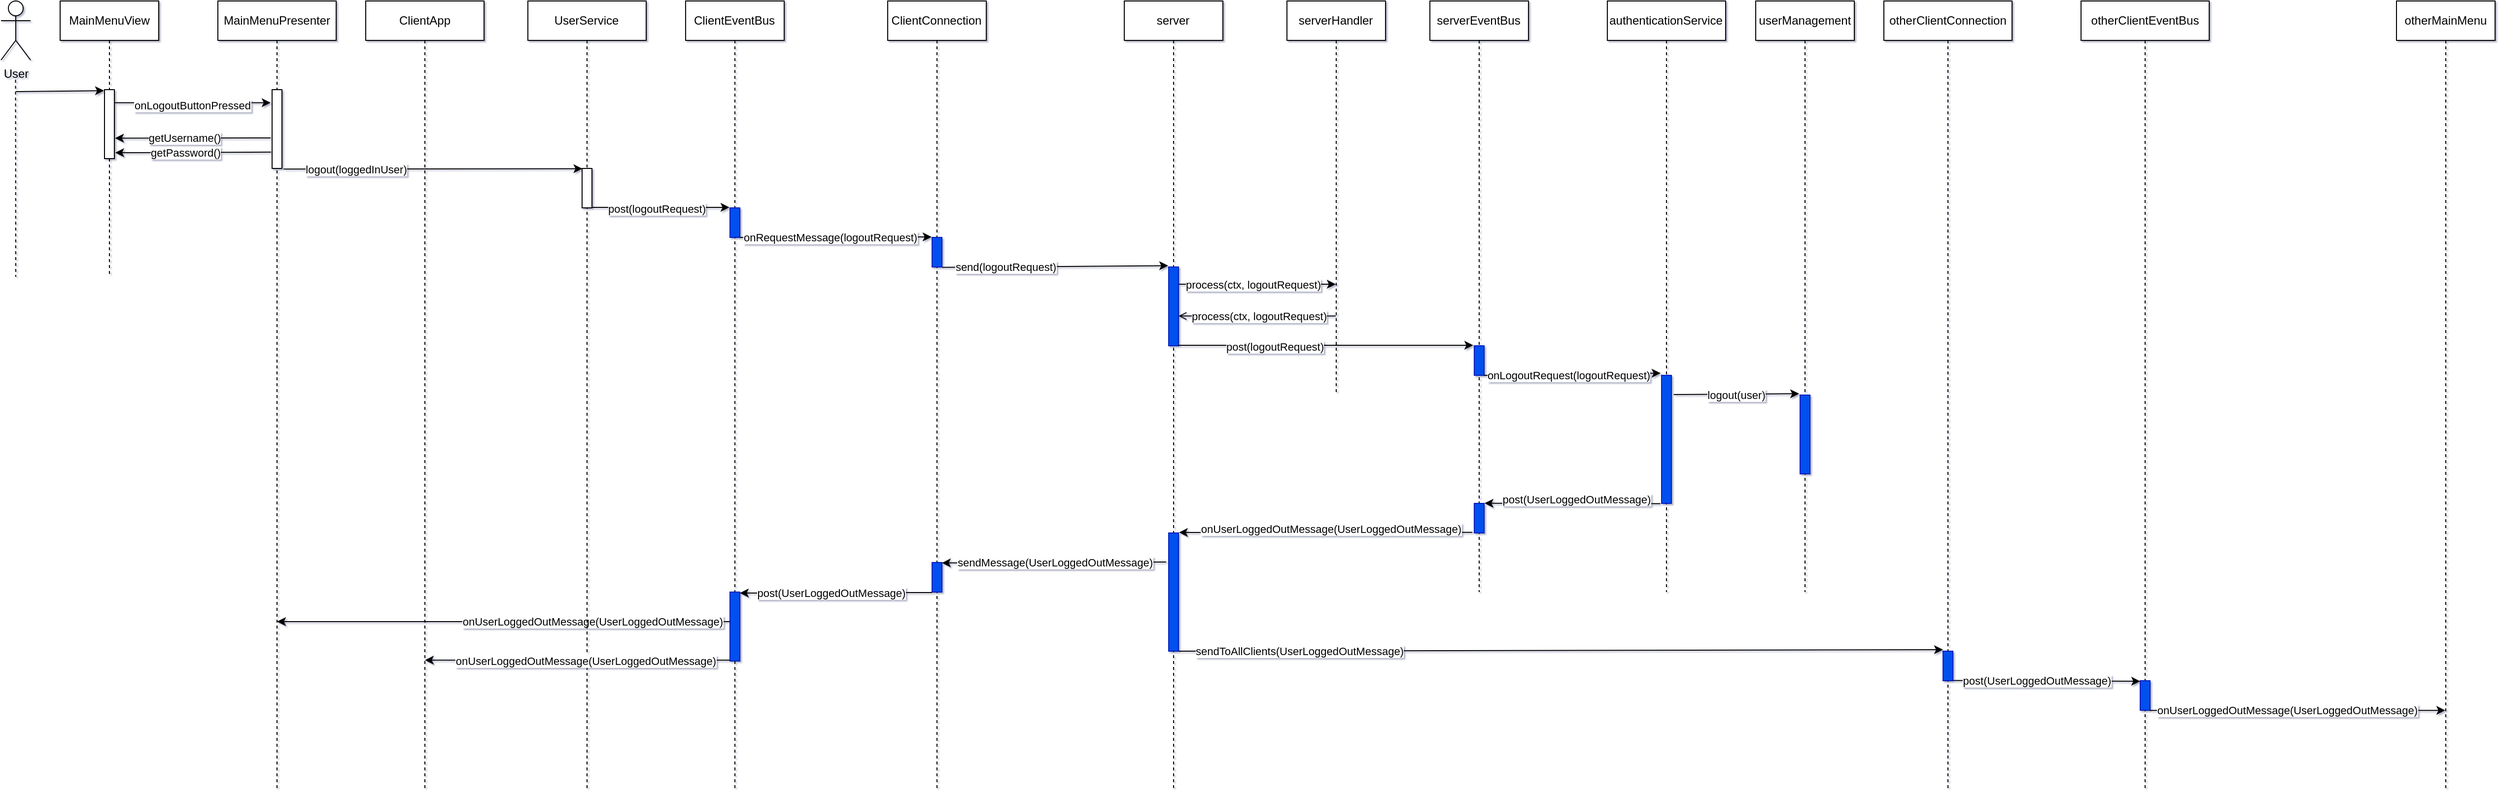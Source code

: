 <mxfile>
    <diagram id="Cefqmx0Oj_4-pc0AHTQd" name="Page-1">
        <mxGraphModel dx="2595" dy="670" grid="1" gridSize="10" guides="1" tooltips="1" connect="1" arrows="1" fold="1" page="1" pageScale="1" pageWidth="850" pageHeight="1100" math="0" shadow="1">
            <root>
                <mxCell id="0"/>
                <mxCell id="1" parent="0"/>
                <mxCell id="2" value="MainMenuPresenter" style="shape=umlLifeline;perimeter=lifelinePerimeter;whiteSpace=wrap;html=1;container=1;collapsible=0;recursiveResize=0;outlineConnect=0;rounded=0;" parent="1" vertex="1">
                    <mxGeometry x="230" y="80" width="120" height="800" as="geometry"/>
                </mxCell>
                <mxCell id="3" value="" style="html=1;points=[];perimeter=orthogonalPerimeter;rounded=0;" parent="2" vertex="1">
                    <mxGeometry x="55" y="90" width="10" height="80" as="geometry"/>
                </mxCell>
                <mxCell id="4" value="MainMenuView" style="shape=umlLifeline;perimeter=lifelinePerimeter;whiteSpace=wrap;html=1;container=1;collapsible=0;recursiveResize=0;outlineConnect=0;rounded=0;" parent="1" vertex="1">
                    <mxGeometry x="70" y="80" width="100" height="280" as="geometry"/>
                </mxCell>
                <mxCell id="5" value="" style="html=1;points=[];perimeter=orthogonalPerimeter;rounded=0;" parent="4" vertex="1">
                    <mxGeometry x="45" y="90" width="10" height="70" as="geometry"/>
                </mxCell>
                <mxCell id="6" value="ClientConnection" style="shape=umlLifeline;perimeter=lifelinePerimeter;whiteSpace=wrap;html=1;container=1;collapsible=0;recursiveResize=0;outlineConnect=0;rounded=0;" parent="1" vertex="1">
                    <mxGeometry x="909.47" y="80" width="100" height="800" as="geometry"/>
                </mxCell>
                <mxCell id="50" value="" style="html=1;points=[];perimeter=orthogonalPerimeter;fillColor=#0050ef;fontColor=#ffffff;strokeColor=#001DBC;rounded=0;" parent="6" vertex="1">
                    <mxGeometry x="45" y="240" width="10" height="30" as="geometry"/>
                </mxCell>
                <mxCell id="86" value="" style="html=1;points=[];perimeter=orthogonalPerimeter;fillColor=#0050ef;fontColor=#ffffff;strokeColor=#001DBC;rounded=0;" parent="6" vertex="1">
                    <mxGeometry x="45" y="570" width="10" height="30" as="geometry"/>
                </mxCell>
                <mxCell id="8" value="ClientEventBus" style="shape=umlLifeline;perimeter=lifelinePerimeter;whiteSpace=wrap;html=1;container=1;collapsible=0;recursiveResize=0;outlineConnect=0;rounded=0;" parent="1" vertex="1">
                    <mxGeometry x="704.47" y="80" width="100" height="800" as="geometry"/>
                </mxCell>
                <mxCell id="9" value="" style="html=1;points=[];perimeter=orthogonalPerimeter;fillColor=#0050ef;fontColor=#ffffff;strokeColor=#001DBC;rounded=0;" parent="8" vertex="1">
                    <mxGeometry x="45" y="210" width="10" height="30" as="geometry"/>
                </mxCell>
                <mxCell id="89" value="" style="html=1;points=[];perimeter=orthogonalPerimeter;fillColor=#0050ef;fontColor=#ffffff;strokeColor=#001DBC;rounded=0;" parent="8" vertex="1">
                    <mxGeometry x="45" y="600" width="10" height="70" as="geometry"/>
                </mxCell>
                <mxCell id="90" style="edgeStyle=none;html=1;endArrow=classic;endFill=1;exitX=0.03;exitY=1.018;exitDx=0;exitDy=0;exitPerimeter=0;rounded=0;" parent="8" source="86" edge="1">
                    <mxGeometry relative="1" as="geometry">
                        <mxPoint x="255" y="601" as="sourcePoint"/>
                        <mxPoint x="55" y="601" as="targetPoint"/>
                        <Array as="points">
                            <mxPoint x="180.05" y="600.48"/>
                        </Array>
                    </mxGeometry>
                </mxCell>
                <mxCell id="91" value="post(UserLoggedOutMessage)" style="edgeLabel;html=1;align=center;verticalAlign=middle;resizable=0;points=[];rounded=0;" parent="90" vertex="1" connectable="0">
                    <mxGeometry x="-0.387" y="-2" relative="1" as="geometry">
                        <mxPoint x="-43" y="2" as="offset"/>
                    </mxGeometry>
                </mxCell>
                <mxCell id="92" style="edgeStyle=none;html=1;endArrow=classic;endFill=1;exitX=0.03;exitY=1.018;exitDx=0;exitDy=0;exitPerimeter=0;rounded=0;" parent="8" target="2" edge="1">
                    <mxGeometry relative="1" as="geometry">
                        <mxPoint x="45.0" y="630.06" as="sourcePoint"/>
                        <mxPoint x="-75" y="631" as="targetPoint"/>
                        <Array as="points">
                            <mxPoint x="-25.25" y="630"/>
                        </Array>
                    </mxGeometry>
                </mxCell>
                <mxCell id="93" value="onUserLoggedOutMessage(UserLoggedOutMessage)" style="edgeLabel;html=1;align=center;verticalAlign=middle;resizable=0;points=[];rounded=0;" parent="92" vertex="1" connectable="0">
                    <mxGeometry x="-0.387" y="-2" relative="1" as="geometry">
                        <mxPoint x="1" y="2" as="offset"/>
                    </mxGeometry>
                </mxCell>
                <mxCell id="10" value="serverHandler" style="shape=umlLifeline;perimeter=lifelinePerimeter;whiteSpace=wrap;html=1;container=1;collapsible=0;recursiveResize=0;outlineConnect=0;rounded=0;" parent="1" vertex="1">
                    <mxGeometry x="1314.47" y="80" width="100" height="400" as="geometry"/>
                </mxCell>
                <mxCell id="59" style="edgeStyle=none;html=1;endArrow=open;endFill=0;rounded=0;" parent="10" source="10" edge="1">
                    <mxGeometry relative="1" as="geometry">
                        <mxPoint x="45" y="320" as="sourcePoint"/>
                        <mxPoint x="-109.996" y="319.76" as="targetPoint"/>
                    </mxGeometry>
                </mxCell>
                <mxCell id="60" value="process(ctx, logoutRequest)" style="edgeLabel;html=1;align=center;verticalAlign=middle;resizable=0;points=[];rounded=0;" parent="59" vertex="1" connectable="0">
                    <mxGeometry x="-0.387" y="-2" relative="1" as="geometry">
                        <mxPoint x="-29" y="2" as="offset"/>
                    </mxGeometry>
                </mxCell>
                <mxCell id="12" value="server" style="shape=umlLifeline;perimeter=lifelinePerimeter;whiteSpace=wrap;html=1;container=1;collapsible=0;recursiveResize=0;outlineConnect=0;rounded=0;" parent="1" vertex="1">
                    <mxGeometry x="1149.47" y="80" width="100" height="800" as="geometry"/>
                </mxCell>
                <mxCell id="53" value="" style="html=1;points=[];perimeter=orthogonalPerimeter;fillColor=#0050ef;fontColor=#ffffff;strokeColor=#001DBC;rounded=0;" parent="12" vertex="1">
                    <mxGeometry x="45" y="270" width="10" height="80" as="geometry"/>
                </mxCell>
                <mxCell id="83" value="" style="html=1;points=[];perimeter=orthogonalPerimeter;fillColor=#0050ef;fontColor=#ffffff;strokeColor=#001DBC;rounded=0;" parent="12" vertex="1">
                    <mxGeometry x="45" y="540" width="10" height="120" as="geometry"/>
                </mxCell>
                <mxCell id="14" value="&lt;span&gt;authenticationService&lt;/span&gt;" style="shape=umlLifeline;perimeter=lifelinePerimeter;whiteSpace=wrap;html=1;container=1;collapsible=0;recursiveResize=0;outlineConnect=0;rounded=0;" parent="1" vertex="1">
                    <mxGeometry x="1639.47" y="80" width="120" height="600" as="geometry"/>
                </mxCell>
                <mxCell id="66" value="" style="html=1;points=[];perimeter=orthogonalPerimeter;fillColor=#0050ef;fontColor=#ffffff;strokeColor=#001DBC;rounded=0;" parent="14" vertex="1">
                    <mxGeometry x="55" y="380" width="10" height="130" as="geometry"/>
                </mxCell>
                <mxCell id="16" value="serverEventBus" style="shape=umlLifeline;perimeter=lifelinePerimeter;whiteSpace=wrap;html=1;container=1;collapsible=0;recursiveResize=0;outlineConnect=0;rounded=0;" parent="1" vertex="1">
                    <mxGeometry x="1459.47" y="80" width="100" height="600" as="geometry"/>
                </mxCell>
                <mxCell id="63" value="" style="html=1;points=[];perimeter=orthogonalPerimeter;fillColor=#0050ef;fontColor=#ffffff;strokeColor=#001DBC;rounded=0;" parent="16" vertex="1">
                    <mxGeometry x="45" y="350" width="10" height="30" as="geometry"/>
                </mxCell>
                <mxCell id="80" value="" style="html=1;points=[];perimeter=orthogonalPerimeter;fillColor=#0050ef;fontColor=#ffffff;strokeColor=#001DBC;rounded=0;" parent="16" vertex="1">
                    <mxGeometry x="45" y="510" width="10" height="30" as="geometry"/>
                </mxCell>
                <mxCell id="38" value="" style="edgeStyle=none;html=1;dashed=1;endArrow=none;endFill=0;rounded=0;" parent="1" edge="1">
                    <mxGeometry relative="1" as="geometry">
                        <mxPoint x="24.76" y="160" as="sourcePoint"/>
                        <mxPoint x="25" y="360" as="targetPoint"/>
                    </mxGeometry>
                </mxCell>
                <mxCell id="39" style="edgeStyle=none;html=1;endArrow=classic;endFill=1;entryX=-0.052;entryY=0.015;entryDx=0;entryDy=0;entryPerimeter=0;rounded=0;" parent="1" target="5" edge="1">
                    <mxGeometry relative="1" as="geometry">
                        <mxPoint x="25" y="172" as="sourcePoint"/>
                    </mxGeometry>
                </mxCell>
                <mxCell id="19" value="User" style="shape=umlActor;verticalLabelPosition=bottom;verticalAlign=top;html=1;rounded=0;" parent="1" vertex="1">
                    <mxGeometry x="10" y="80" width="30" height="60" as="geometry"/>
                </mxCell>
                <mxCell id="22" value="otherClientConnection" style="shape=umlLifeline;perimeter=lifelinePerimeter;whiteSpace=wrap;html=1;container=1;collapsible=0;recursiveResize=0;outlineConnect=0;rounded=0;" parent="1" vertex="1">
                    <mxGeometry x="1920" y="80" width="130" height="800" as="geometry"/>
                </mxCell>
                <mxCell id="97" value="" style="html=1;points=[];perimeter=orthogonalPerimeter;fillColor=#0050ef;fontColor=#ffffff;strokeColor=#001DBC;rounded=0;" parent="22" vertex="1">
                    <mxGeometry x="60" y="660" width="10" height="30" as="geometry"/>
                </mxCell>
                <mxCell id="24" value="otherClientEventBus" style="shape=umlLifeline;perimeter=lifelinePerimeter;whiteSpace=wrap;html=1;container=1;collapsible=0;recursiveResize=0;outlineConnect=0;rounded=0;" parent="1" vertex="1">
                    <mxGeometry x="2120" y="80" width="130" height="800" as="geometry"/>
                </mxCell>
                <mxCell id="102" value="" style="html=1;points=[];perimeter=orthogonalPerimeter;fillColor=#0050ef;fontColor=#ffffff;strokeColor=#001DBC;rounded=0;" parent="24" vertex="1">
                    <mxGeometry x="60" y="690" width="10" height="30" as="geometry"/>
                </mxCell>
                <mxCell id="26" value="otherMainMenu" style="shape=umlLifeline;perimeter=lifelinePerimeter;whiteSpace=wrap;html=1;container=1;collapsible=0;recursiveResize=0;outlineConnect=0;rounded=0;" parent="1" vertex="1">
                    <mxGeometry x="2440" y="80" width="100" height="800" as="geometry"/>
                </mxCell>
                <mxCell id="41" style="edgeStyle=none;html=1;endArrow=classic;endFill=1;entryX=-0.148;entryY=0.166;entryDx=0;entryDy=0;entryPerimeter=0;rounded=0;" parent="1" source="5" target="3" edge="1">
                    <mxGeometry relative="1" as="geometry">
                        <mxPoint x="120" y="190" as="sourcePoint"/>
                        <mxPoint x="280" y="190" as="targetPoint"/>
                    </mxGeometry>
                </mxCell>
                <mxCell id="42" value="onLogoutButtonPressed" style="edgeLabel;html=1;align=center;verticalAlign=middle;resizable=0;points=[];rounded=0;" parent="41" vertex="1" connectable="0">
                    <mxGeometry x="-0.387" y="-2" relative="1" as="geometry">
                        <mxPoint x="30" as="offset"/>
                    </mxGeometry>
                </mxCell>
                <mxCell id="43" style="edgeStyle=none;html=1;endArrow=classic;endFill=1;entryX=1.067;entryY=0.703;entryDx=0;entryDy=0;entryPerimeter=0;rounded=0;exitX=-0.133;exitY=0.613;exitDx=0;exitDy=0;exitPerimeter=0;" parent="1" source="3" target="5" edge="1">
                    <mxGeometry relative="1" as="geometry">
                        <mxPoint x="280" y="219" as="sourcePoint"/>
                        <mxPoint x="259.48" y="280.0" as="targetPoint"/>
                    </mxGeometry>
                </mxCell>
                <mxCell id="44" value="getUsername()" style="edgeLabel;html=1;align=center;verticalAlign=middle;resizable=0;points=[];rounded=0;" parent="43" vertex="1" connectable="0">
                    <mxGeometry x="0.105" relative="1" as="geometry">
                        <mxPoint as="offset"/>
                    </mxGeometry>
                </mxCell>
                <mxCell id="45" style="edgeStyle=none;html=1;endArrow=classic;endFill=1;entryX=1.09;entryY=0.914;entryDx=0;entryDy=0;entryPerimeter=0;rounded=0;exitX=-0.1;exitY=0.792;exitDx=0;exitDy=0;exitPerimeter=0;" parent="1" source="3" target="5" edge="1">
                    <mxGeometry relative="1" as="geometry">
                        <mxPoint x="290" y="234" as="sourcePoint"/>
                        <mxPoint x="130.0" y="260" as="targetPoint"/>
                        <Array as="points"/>
                    </mxGeometry>
                </mxCell>
                <mxCell id="46" value="getPassword()" style="edgeLabel;html=1;align=center;verticalAlign=middle;resizable=0;points=[];rounded=0;" parent="45" vertex="1" connectable="0">
                    <mxGeometry x="0.105" relative="1" as="geometry">
                        <mxPoint as="offset"/>
                    </mxGeometry>
                </mxCell>
                <mxCell id="51" style="edgeStyle=none;html=1;endArrow=classic;endFill=1;entryX=-0.052;entryY=-0.017;entryDx=0;entryDy=0;entryPerimeter=0;exitX=1.019;exitY=0.998;exitDx=0;exitDy=0;exitPerimeter=0;rounded=0;" parent="1" source="9" target="50" edge="1">
                    <mxGeometry relative="1" as="geometry">
                        <mxPoint x="759.47" y="320.03" as="sourcePoint"/>
                        <mxPoint x="499.47" y="320.51" as="targetPoint"/>
                    </mxGeometry>
                </mxCell>
                <mxCell id="52" value="onRequestMessage(logoutRequest)" style="edgeLabel;html=1;align=center;verticalAlign=middle;resizable=0;points=[];rounded=0;" parent="51" vertex="1" connectable="0">
                    <mxGeometry x="-0.387" y="-2" relative="1" as="geometry">
                        <mxPoint x="32" y="-2" as="offset"/>
                    </mxGeometry>
                </mxCell>
                <mxCell id="54" style="edgeStyle=none;html=1;endArrow=classic;endFill=1;entryX=-0.052;entryY=-0.017;entryDx=0;entryDy=0;entryPerimeter=0;exitX=1.043;exitY=1.014;exitDx=0;exitDy=0;exitPerimeter=0;rounded=0;" parent="1" source="50" target="53" edge="1">
                    <mxGeometry relative="1" as="geometry">
                        <mxPoint x="919.47" y="340.45" as="sourcePoint"/>
                        <mxPoint x="651.95" y="341.02" as="targetPoint"/>
                    </mxGeometry>
                </mxCell>
                <mxCell id="55" value="send(logoutRequest)" style="edgeLabel;html=1;align=center;verticalAlign=middle;resizable=0;points=[];rounded=0;" parent="54" vertex="1" connectable="0">
                    <mxGeometry x="-0.387" y="-2" relative="1" as="geometry">
                        <mxPoint x="-6" y="-2" as="offset"/>
                    </mxGeometry>
                </mxCell>
                <mxCell id="57" style="edgeStyle=none;html=1;endArrow=classic;endFill=1;exitX=1.043;exitY=0.219;exitDx=0;exitDy=0;exitPerimeter=0;rounded=0;" parent="1" source="53" target="10" edge="1">
                    <mxGeometry relative="1" as="geometry">
                        <mxPoint x="1209.47" y="380.93" as="sourcePoint"/>
                        <mxPoint x="1358.95" y="379.49" as="targetPoint"/>
                    </mxGeometry>
                </mxCell>
                <mxCell id="58" value="process(ctx, logoutRequest)" style="edgeLabel;html=1;align=center;verticalAlign=middle;resizable=0;points=[];rounded=0;" parent="57" vertex="1" connectable="0">
                    <mxGeometry x="-0.387" y="-2" relative="1" as="geometry">
                        <mxPoint x="26" y="-2" as="offset"/>
                    </mxGeometry>
                </mxCell>
                <mxCell id="61" style="edgeStyle=none;html=1;endArrow=classic;endFill=1;exitX=0.995;exitY=0.993;exitDx=0;exitDy=0;exitPerimeter=0;entryX=-0.1;entryY=-0.017;entryDx=0;entryDy=0;entryPerimeter=0;rounded=0;" parent="1" source="53" target="63" edge="1">
                    <mxGeometry relative="1" as="geometry">
                        <mxPoint x="1204.47" y="432.12" as="sourcePoint"/>
                        <mxPoint x="1489.47" y="429" as="targetPoint"/>
                    </mxGeometry>
                </mxCell>
                <mxCell id="62" value="post(logoutRequest)" style="edgeLabel;html=1;align=center;verticalAlign=middle;resizable=0;points=[];rounded=0;" parent="61" vertex="1" connectable="0">
                    <mxGeometry x="-0.387" y="-2" relative="1" as="geometry">
                        <mxPoint x="6" y="-1" as="offset"/>
                    </mxGeometry>
                </mxCell>
                <mxCell id="67" style="edgeStyle=none;html=1;endArrow=classic;endFill=1;exitX=0.995;exitY=0.998;exitDx=0;exitDy=0;exitPerimeter=0;entryX=-0.1;entryY=-0.017;entryDx=0;entryDy=0;entryPerimeter=0;rounded=0;" parent="1" source="63" target="66" edge="1">
                    <mxGeometry relative="1" as="geometry">
                        <mxPoint x="1309.47" y="510" as="sourcePoint"/>
                        <mxPoint x="1594.52" y="509.56" as="targetPoint"/>
                    </mxGeometry>
                </mxCell>
                <mxCell id="68" value="onLogoutRequest(logoutRequest)" style="edgeLabel;html=1;align=center;verticalAlign=middle;resizable=0;points=[];rounded=0;" parent="67" vertex="1" connectable="0">
                    <mxGeometry x="-0.387" y="-2" relative="1" as="geometry">
                        <mxPoint x="30" y="-2" as="offset"/>
                    </mxGeometry>
                </mxCell>
                <mxCell id="69" value="userManagement" style="shape=umlLifeline;perimeter=lifelinePerimeter;whiteSpace=wrap;html=1;container=1;collapsible=0;recursiveResize=0;outlineConnect=0;rounded=0;" parent="1" vertex="1">
                    <mxGeometry x="1790" y="80" width="100" height="600" as="geometry"/>
                </mxCell>
                <mxCell id="70" value="" style="html=1;points=[];perimeter=orthogonalPerimeter;fillColor=#0050ef;fontColor=#ffffff;strokeColor=#001DBC;rounded=0;" parent="69" vertex="1">
                    <mxGeometry x="45" y="400" width="10" height="80" as="geometry"/>
                </mxCell>
                <mxCell id="71" style="edgeStyle=none;html=1;endArrow=classic;endFill=1;entryX=-0.1;entryY=-0.017;entryDx=0;entryDy=0;entryPerimeter=0;exitX=1.233;exitY=0.15;exitDx=0;exitDy=0;exitPerimeter=0;rounded=0;" parent="1" source="66" target="70" edge="1">
                    <mxGeometry relative="1" as="geometry">
                        <mxPoint x="1689.47" y="479" as="sourcePoint"/>
                        <mxPoint x="1789.57" y="530.92" as="targetPoint"/>
                    </mxGeometry>
                </mxCell>
                <mxCell id="72" value="logout(user)" style="edgeLabel;html=1;align=center;verticalAlign=middle;resizable=0;points=[];rounded=0;" parent="71" vertex="1" connectable="0">
                    <mxGeometry x="-0.387" y="-2" relative="1" as="geometry">
                        <mxPoint x="24" y="-1" as="offset"/>
                    </mxGeometry>
                </mxCell>
                <mxCell id="81" style="edgeStyle=none;html=1;endArrow=classic;endFill=1;entryX=1.042;entryY=-0.004;entryDx=0;entryDy=0;entryPerimeter=0;exitX=-0.112;exitY=1.002;exitDx=0;exitDy=0;exitPerimeter=0;rounded=0;" parent="1" source="66" target="80" edge="1">
                    <mxGeometry relative="1" as="geometry">
                        <mxPoint x="1642.73" y="580.42" as="sourcePoint"/>
                        <mxPoint x="1484.47" y="580" as="targetPoint"/>
                    </mxGeometry>
                </mxCell>
                <mxCell id="82" value="post(UserLoggedOutMessage)" style="edgeLabel;html=1;align=center;verticalAlign=middle;resizable=0;points=[];rounded=0;" parent="81" vertex="1" connectable="0">
                    <mxGeometry x="-0.387" y="-2" relative="1" as="geometry">
                        <mxPoint x="-31" y="-2" as="offset"/>
                    </mxGeometry>
                </mxCell>
                <mxCell id="84" style="edgeStyle=none;html=1;endArrow=classic;endFill=1;entryX=1.042;entryY=-0.004;entryDx=0;entryDy=0;entryPerimeter=0;exitX=-0.18;exitY=0.98;exitDx=0;exitDy=0;exitPerimeter=0;rounded=0;" parent="1" source="80" target="83" edge="1">
                    <mxGeometry relative="1" as="geometry">
                        <mxPoint x="1393.35" y="620.26" as="sourcePoint"/>
                        <mxPoint x="1194.47" y="610" as="targetPoint"/>
                    </mxGeometry>
                </mxCell>
                <mxCell id="85" value="onUserLoggedOutMessage(UserLoggedOutMessage)" style="edgeLabel;html=1;align=center;verticalAlign=middle;resizable=0;points=[];rounded=0;" parent="84" vertex="1" connectable="0">
                    <mxGeometry x="-0.387" y="-2" relative="1" as="geometry">
                        <mxPoint x="-52" y="-2" as="offset"/>
                    </mxGeometry>
                </mxCell>
                <mxCell id="87" style="edgeStyle=none;html=1;endArrow=classic;endFill=1;entryX=0.995;entryY=0.014;entryDx=0;entryDy=0;entryPerimeter=0;exitX=-0.243;exitY=0.246;exitDx=0;exitDy=0;exitPerimeter=0;rounded=0;" parent="1" source="83" target="86" edge="1">
                    <mxGeometry relative="1" as="geometry">
                        <mxPoint x="1084.47" y="640" as="sourcePoint"/>
                        <mxPoint x="924.974" y="640" as="targetPoint"/>
                        <Array as="points"/>
                    </mxGeometry>
                </mxCell>
                <mxCell id="88" value="sendMessage(UserLoggedOutMessage)" style="edgeLabel;html=1;align=center;verticalAlign=middle;resizable=0;points=[];rounded=0;" parent="87" vertex="1" connectable="0">
                    <mxGeometry x="-0.387" y="-2" relative="1" as="geometry">
                        <mxPoint x="-43" y="2" as="offset"/>
                    </mxGeometry>
                </mxCell>
                <mxCell id="48" style="edgeStyle=none;html=1;endArrow=classic;endFill=1;entryX=-0.052;entryY=-0.017;entryDx=0;entryDy=0;entryPerimeter=0;rounded=0;" parent="1" source="106" target="9" edge="1">
                    <mxGeometry relative="1" as="geometry">
                        <mxPoint x="624.18" y="289.52" as="sourcePoint"/>
                        <mxPoint x="739.18" y="300" as="targetPoint"/>
                    </mxGeometry>
                </mxCell>
                <mxCell id="49" value="post(logoutRequest)" style="edgeLabel;html=1;align=center;verticalAlign=middle;resizable=0;points=[];rounded=0;" parent="48" vertex="1" connectable="0">
                    <mxGeometry x="-0.387" y="-2" relative="1" as="geometry">
                        <mxPoint x="26" y="-1" as="offset"/>
                    </mxGeometry>
                </mxCell>
                <mxCell id="98" style="edgeStyle=none;html=1;endArrow=classic;endFill=1;exitX=1.019;exitY=1;exitDx=0;exitDy=0;exitPerimeter=0;entryX=-0.005;entryY=-0.049;entryDx=0;entryDy=0;entryPerimeter=0;rounded=0;" parent="1" source="83" target="97" edge="1">
                    <mxGeometry relative="1" as="geometry">
                        <mxPoint x="1224.47" y="760" as="sourcePoint"/>
                        <mxPoint x="1523.52" y="760.05" as="targetPoint"/>
                    </mxGeometry>
                </mxCell>
                <mxCell id="99" value="sendToAllClients(UserLoggedOutMessage)" style="edgeLabel;html=1;align=center;verticalAlign=middle;resizable=0;points=[];rounded=0;" parent="98" vertex="1" connectable="0">
                    <mxGeometry x="-0.387" y="-2" relative="1" as="geometry">
                        <mxPoint x="-115" y="-2" as="offset"/>
                    </mxGeometry>
                </mxCell>
                <mxCell id="100" style="edgeStyle=none;html=1;endArrow=classic;endFill=1;entryX=0;entryY=0.019;entryDx=0;entryDy=0;entryPerimeter=0;exitX=1.053;exitY=0.992;exitDx=0;exitDy=0;exitPerimeter=0;rounded=0;" parent="1" source="97" target="102" edge="1">
                    <mxGeometry relative="1" as="geometry">
                        <mxPoint x="2235" y="769.43" as="sourcePoint"/>
                        <mxPoint x="2379.5" y="769.43" as="targetPoint"/>
                    </mxGeometry>
                </mxCell>
                <mxCell id="101" value="post(UserLoggedOutMessage)" style="edgeLabel;html=1;align=center;verticalAlign=middle;resizable=0;points=[];rounded=0;" parent="100" vertex="1" connectable="0">
                    <mxGeometry x="-0.387" y="-2" relative="1" as="geometry">
                        <mxPoint x="26" y="-2" as="offset"/>
                    </mxGeometry>
                </mxCell>
                <mxCell id="104" style="edgeStyle=none;html=1;endArrow=classic;endFill=1;exitX=0.977;exitY=1.003;exitDx=0;exitDy=0;exitPerimeter=0;rounded=0;" parent="1" source="102" target="26" edge="1">
                    <mxGeometry relative="1" as="geometry">
                        <mxPoint x="2370.0" y="800" as="sourcePoint"/>
                        <mxPoint x="2624.95" y="800.33" as="targetPoint"/>
                    </mxGeometry>
                </mxCell>
                <mxCell id="105" value="onUserLoggedOutMessage(UserLoggedOutMessage)" style="edgeLabel;html=1;align=center;verticalAlign=middle;resizable=0;points=[];rounded=0;" parent="104" vertex="1" connectable="0">
                    <mxGeometry x="-0.387" y="-2" relative="1" as="geometry">
                        <mxPoint x="47" y="-2" as="offset"/>
                    </mxGeometry>
                </mxCell>
                <mxCell id="106" value="UserService" style="shape=umlLifeline;perimeter=lifelinePerimeter;whiteSpace=wrap;html=1;container=1;collapsible=0;recursiveResize=0;outlineConnect=0;rounded=0;" parent="1" vertex="1">
                    <mxGeometry x="544.47" y="80" width="120" height="800" as="geometry"/>
                </mxCell>
                <mxCell id="107" value="" style="html=1;points=[];perimeter=orthogonalPerimeter;rounded=0;" parent="106" vertex="1">
                    <mxGeometry x="55" y="170" width="10" height="40" as="geometry"/>
                </mxCell>
                <mxCell id="108" style="edgeStyle=none;html=1;endArrow=classic;endFill=1;entryX=0.029;entryY=0.005;entryDx=0;entryDy=0;entryPerimeter=0;rounded=0;exitX=1.167;exitY=1.008;exitDx=0;exitDy=0;exitPerimeter=0;" parent="1" source="3" target="107" edge="1">
                    <mxGeometry relative="1" as="geometry">
                        <mxPoint x="294.999" y="290" as="sourcePoint"/>
                        <mxPoint x="439.55" y="290" as="targetPoint"/>
                    </mxGeometry>
                </mxCell>
                <mxCell id="109" value="logout(loggedInUser)" style="edgeLabel;html=1;align=center;verticalAlign=middle;resizable=0;points=[];rounded=0;" parent="108" vertex="1" connectable="0">
                    <mxGeometry x="-0.387" y="-2" relative="1" as="geometry">
                        <mxPoint x="-20" y="-2" as="offset"/>
                    </mxGeometry>
                </mxCell>
                <mxCell id="110" value="ClientApp" style="shape=umlLifeline;perimeter=lifelinePerimeter;whiteSpace=wrap;html=1;container=1;collapsible=0;recursiveResize=0;outlineConnect=0;rounded=0;" parent="1" vertex="1">
                    <mxGeometry x="380" y="80" width="120" height="800" as="geometry"/>
                </mxCell>
                <mxCell id="112" style="edgeStyle=none;html=1;endArrow=classic;endFill=1;rounded=0;" parent="1" source="89" target="110" edge="1">
                    <mxGeometry relative="1" as="geometry">
                        <mxPoint x="749.47" y="749.23" as="sourcePoint"/>
                        <mxPoint x="445.6" y="749.65" as="targetPoint"/>
                        <Array as="points">
                            <mxPoint x="679.22" y="749.17"/>
                        </Array>
                    </mxGeometry>
                </mxCell>
                <mxCell id="113" value="onUserLoggedOutMessage(UserLoggedOutMessage)" style="edgeLabel;html=1;align=center;verticalAlign=middle;resizable=0;points=[];rounded=0;" parent="112" vertex="1" connectable="0">
                    <mxGeometry x="-0.387" y="-2" relative="1" as="geometry">
                        <mxPoint x="-52" y="3" as="offset"/>
                    </mxGeometry>
                </mxCell>
            </root>
        </mxGraphModel>
    </diagram>
</mxfile>